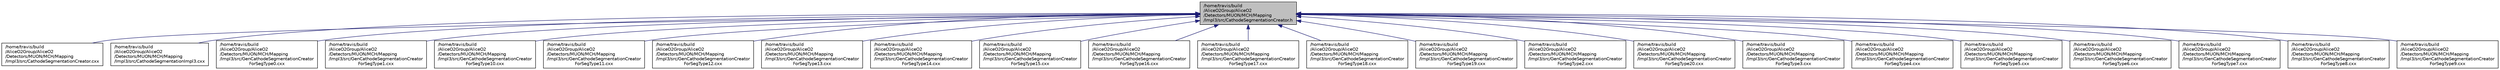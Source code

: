 digraph "/home/travis/build/AliceO2Group/AliceO2/Detectors/MUON/MCH/Mapping/Impl3/src/CathodeSegmentationCreator.h"
{
 // INTERACTIVE_SVG=YES
  bgcolor="transparent";
  edge [fontname="Helvetica",fontsize="10",labelfontname="Helvetica",labelfontsize="10"];
  node [fontname="Helvetica",fontsize="10",shape=record];
  Node1 [label="/home/travis/build\l/AliceO2Group/AliceO2\l/Detectors/MUON/MCH/Mapping\l/Impl3/src/CathodeSegmentationCreator.h",height=0.2,width=0.4,color="black", fillcolor="grey75", style="filled", fontcolor="black"];
  Node1 -> Node2 [dir="back",color="midnightblue",fontsize="10",style="solid",fontname="Helvetica"];
  Node2 [label="/home/travis/build\l/AliceO2Group/AliceO2\l/Detectors/MUON/MCH/Mapping\l/Impl3/src/CathodeSegmentationCreator.cxx",height=0.2,width=0.4,color="black",URL="$d2/d3d/CathodeSegmentationCreator_8cxx.html"];
  Node1 -> Node3 [dir="back",color="midnightblue",fontsize="10",style="solid",fontname="Helvetica"];
  Node3 [label="/home/travis/build\l/AliceO2Group/AliceO2\l/Detectors/MUON/MCH/Mapping\l/Impl3/src/CathodeSegmentationImpl3.cxx",height=0.2,width=0.4,color="black",URL="$d7/d47/CathodeSegmentationImpl3_8cxx.html"];
  Node1 -> Node4 [dir="back",color="midnightblue",fontsize="10",style="solid",fontname="Helvetica"];
  Node4 [label="/home/travis/build\l/AliceO2Group/AliceO2\l/Detectors/MUON/MCH/Mapping\l/Impl3/src/GenCathodeSegmentationCreator\lForSegType0.cxx",height=0.2,width=0.4,color="black",URL="$d1/d7d/GenCathodeSegmentationCreatorForSegType0_8cxx.html"];
  Node1 -> Node5 [dir="back",color="midnightblue",fontsize="10",style="solid",fontname="Helvetica"];
  Node5 [label="/home/travis/build\l/AliceO2Group/AliceO2\l/Detectors/MUON/MCH/Mapping\l/Impl3/src/GenCathodeSegmentationCreator\lForSegType1.cxx",height=0.2,width=0.4,color="black",URL="$d8/def/GenCathodeSegmentationCreatorForSegType1_8cxx.html"];
  Node1 -> Node6 [dir="back",color="midnightblue",fontsize="10",style="solid",fontname="Helvetica"];
  Node6 [label="/home/travis/build\l/AliceO2Group/AliceO2\l/Detectors/MUON/MCH/Mapping\l/Impl3/src/GenCathodeSegmentationCreator\lForSegType10.cxx",height=0.2,width=0.4,color="black",URL="$d2/d13/GenCathodeSegmentationCreatorForSegType10_8cxx.html"];
  Node1 -> Node7 [dir="back",color="midnightblue",fontsize="10",style="solid",fontname="Helvetica"];
  Node7 [label="/home/travis/build\l/AliceO2Group/AliceO2\l/Detectors/MUON/MCH/Mapping\l/Impl3/src/GenCathodeSegmentationCreator\lForSegType11.cxx",height=0.2,width=0.4,color="black",URL="$d1/dcc/GenCathodeSegmentationCreatorForSegType11_8cxx.html"];
  Node1 -> Node8 [dir="back",color="midnightblue",fontsize="10",style="solid",fontname="Helvetica"];
  Node8 [label="/home/travis/build\l/AliceO2Group/AliceO2\l/Detectors/MUON/MCH/Mapping\l/Impl3/src/GenCathodeSegmentationCreator\lForSegType12.cxx",height=0.2,width=0.4,color="black",URL="$d9/de8/GenCathodeSegmentationCreatorForSegType12_8cxx.html"];
  Node1 -> Node9 [dir="back",color="midnightblue",fontsize="10",style="solid",fontname="Helvetica"];
  Node9 [label="/home/travis/build\l/AliceO2Group/AliceO2\l/Detectors/MUON/MCH/Mapping\l/Impl3/src/GenCathodeSegmentationCreator\lForSegType13.cxx",height=0.2,width=0.4,color="black",URL="$d1/d7b/GenCathodeSegmentationCreatorForSegType13_8cxx.html"];
  Node1 -> Node10 [dir="back",color="midnightblue",fontsize="10",style="solid",fontname="Helvetica"];
  Node10 [label="/home/travis/build\l/AliceO2Group/AliceO2\l/Detectors/MUON/MCH/Mapping\l/Impl3/src/GenCathodeSegmentationCreator\lForSegType14.cxx",height=0.2,width=0.4,color="black",URL="$da/d91/GenCathodeSegmentationCreatorForSegType14_8cxx.html"];
  Node1 -> Node11 [dir="back",color="midnightblue",fontsize="10",style="solid",fontname="Helvetica"];
  Node11 [label="/home/travis/build\l/AliceO2Group/AliceO2\l/Detectors/MUON/MCH/Mapping\l/Impl3/src/GenCathodeSegmentationCreator\lForSegType15.cxx",height=0.2,width=0.4,color="black",URL="$db/d75/GenCathodeSegmentationCreatorForSegType15_8cxx.html"];
  Node1 -> Node12 [dir="back",color="midnightblue",fontsize="10",style="solid",fontname="Helvetica"];
  Node12 [label="/home/travis/build\l/AliceO2Group/AliceO2\l/Detectors/MUON/MCH/Mapping\l/Impl3/src/GenCathodeSegmentationCreator\lForSegType16.cxx",height=0.2,width=0.4,color="black",URL="$dd/dae/GenCathodeSegmentationCreatorForSegType16_8cxx.html"];
  Node1 -> Node13 [dir="back",color="midnightblue",fontsize="10",style="solid",fontname="Helvetica"];
  Node13 [label="/home/travis/build\l/AliceO2Group/AliceO2\l/Detectors/MUON/MCH/Mapping\l/Impl3/src/GenCathodeSegmentationCreator\lForSegType17.cxx",height=0.2,width=0.4,color="black",URL="$da/d34/GenCathodeSegmentationCreatorForSegType17_8cxx.html"];
  Node1 -> Node14 [dir="back",color="midnightblue",fontsize="10",style="solid",fontname="Helvetica"];
  Node14 [label="/home/travis/build\l/AliceO2Group/AliceO2\l/Detectors/MUON/MCH/Mapping\l/Impl3/src/GenCathodeSegmentationCreator\lForSegType18.cxx",height=0.2,width=0.4,color="black",URL="$d5/d23/GenCathodeSegmentationCreatorForSegType18_8cxx.html"];
  Node1 -> Node15 [dir="back",color="midnightblue",fontsize="10",style="solid",fontname="Helvetica"];
  Node15 [label="/home/travis/build\l/AliceO2Group/AliceO2\l/Detectors/MUON/MCH/Mapping\l/Impl3/src/GenCathodeSegmentationCreator\lForSegType19.cxx",height=0.2,width=0.4,color="black",URL="$d8/d63/GenCathodeSegmentationCreatorForSegType19_8cxx.html"];
  Node1 -> Node16 [dir="back",color="midnightblue",fontsize="10",style="solid",fontname="Helvetica"];
  Node16 [label="/home/travis/build\l/AliceO2Group/AliceO2\l/Detectors/MUON/MCH/Mapping\l/Impl3/src/GenCathodeSegmentationCreator\lForSegType2.cxx",height=0.2,width=0.4,color="black",URL="$da/d28/GenCathodeSegmentationCreatorForSegType2_8cxx.html"];
  Node1 -> Node17 [dir="back",color="midnightblue",fontsize="10",style="solid",fontname="Helvetica"];
  Node17 [label="/home/travis/build\l/AliceO2Group/AliceO2\l/Detectors/MUON/MCH/Mapping\l/Impl3/src/GenCathodeSegmentationCreator\lForSegType20.cxx",height=0.2,width=0.4,color="black",URL="$d1/d5c/GenCathodeSegmentationCreatorForSegType20_8cxx.html"];
  Node1 -> Node18 [dir="back",color="midnightblue",fontsize="10",style="solid",fontname="Helvetica"];
  Node18 [label="/home/travis/build\l/AliceO2Group/AliceO2\l/Detectors/MUON/MCH/Mapping\l/Impl3/src/GenCathodeSegmentationCreator\lForSegType3.cxx",height=0.2,width=0.4,color="black",URL="$d0/dbc/GenCathodeSegmentationCreatorForSegType3_8cxx.html"];
  Node1 -> Node19 [dir="back",color="midnightblue",fontsize="10",style="solid",fontname="Helvetica"];
  Node19 [label="/home/travis/build\l/AliceO2Group/AliceO2\l/Detectors/MUON/MCH/Mapping\l/Impl3/src/GenCathodeSegmentationCreator\lForSegType4.cxx",height=0.2,width=0.4,color="black",URL="$d1/da9/GenCathodeSegmentationCreatorForSegType4_8cxx.html"];
  Node1 -> Node20 [dir="back",color="midnightblue",fontsize="10",style="solid",fontname="Helvetica"];
  Node20 [label="/home/travis/build\l/AliceO2Group/AliceO2\l/Detectors/MUON/MCH/Mapping\l/Impl3/src/GenCathodeSegmentationCreator\lForSegType5.cxx",height=0.2,width=0.4,color="black",URL="$de/dfe/GenCathodeSegmentationCreatorForSegType5_8cxx.html"];
  Node1 -> Node21 [dir="back",color="midnightblue",fontsize="10",style="solid",fontname="Helvetica"];
  Node21 [label="/home/travis/build\l/AliceO2Group/AliceO2\l/Detectors/MUON/MCH/Mapping\l/Impl3/src/GenCathodeSegmentationCreator\lForSegType6.cxx",height=0.2,width=0.4,color="black",URL="$d4/dfb/GenCathodeSegmentationCreatorForSegType6_8cxx.html"];
  Node1 -> Node22 [dir="back",color="midnightblue",fontsize="10",style="solid",fontname="Helvetica"];
  Node22 [label="/home/travis/build\l/AliceO2Group/AliceO2\l/Detectors/MUON/MCH/Mapping\l/Impl3/src/GenCathodeSegmentationCreator\lForSegType7.cxx",height=0.2,width=0.4,color="black",URL="$d8/d47/GenCathodeSegmentationCreatorForSegType7_8cxx.html"];
  Node1 -> Node23 [dir="back",color="midnightblue",fontsize="10",style="solid",fontname="Helvetica"];
  Node23 [label="/home/travis/build\l/AliceO2Group/AliceO2\l/Detectors/MUON/MCH/Mapping\l/Impl3/src/GenCathodeSegmentationCreator\lForSegType8.cxx",height=0.2,width=0.4,color="black",URL="$df/dac/GenCathodeSegmentationCreatorForSegType8_8cxx.html"];
  Node1 -> Node24 [dir="back",color="midnightblue",fontsize="10",style="solid",fontname="Helvetica"];
  Node24 [label="/home/travis/build\l/AliceO2Group/AliceO2\l/Detectors/MUON/MCH/Mapping\l/Impl3/src/GenCathodeSegmentationCreator\lForSegType9.cxx",height=0.2,width=0.4,color="black",URL="$db/d1e/GenCathodeSegmentationCreatorForSegType9_8cxx.html"];
}
